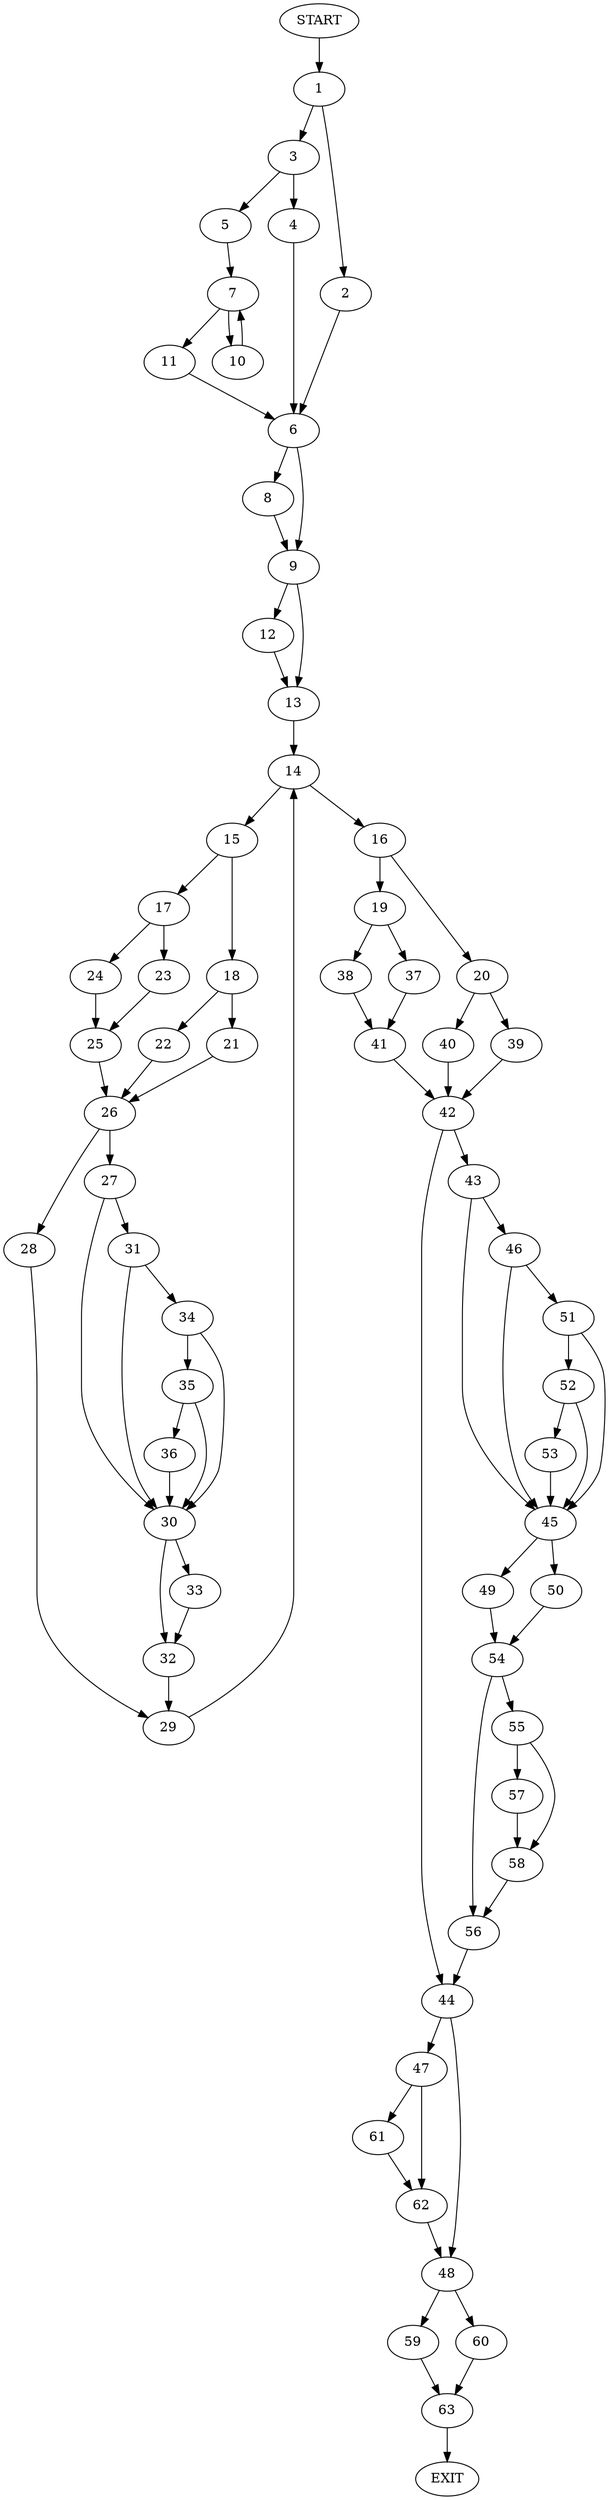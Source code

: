 digraph {
0 [label="START"]
64 [label="EXIT"]
0 -> 1
1 -> 2
1 -> 3
3 -> 4
3 -> 5
2 -> 6
4 -> 6
5 -> 7
6 -> 8
6 -> 9
7 -> 10
7 -> 11
10 -> 7
11 -> 6
8 -> 9
9 -> 12
9 -> 13
13 -> 14
12 -> 13
14 -> 15
14 -> 16
15 -> 17
15 -> 18
16 -> 19
16 -> 20
18 -> 21
18 -> 22
17 -> 23
17 -> 24
23 -> 25
24 -> 25
25 -> 26
26 -> 27
26 -> 28
22 -> 26
21 -> 26
28 -> 29
27 -> 30
27 -> 31
29 -> 14
30 -> 32
30 -> 33
31 -> 34
31 -> 30
34 -> 30
34 -> 35
35 -> 30
35 -> 36
36 -> 30
32 -> 29
33 -> 32
19 -> 37
19 -> 38
20 -> 39
20 -> 40
38 -> 41
37 -> 41
41 -> 42
42 -> 43
42 -> 44
40 -> 42
39 -> 42
43 -> 45
43 -> 46
44 -> 47
44 -> 48
45 -> 49
45 -> 50
46 -> 45
46 -> 51
51 -> 45
51 -> 52
52 -> 45
52 -> 53
53 -> 45
50 -> 54
49 -> 54
54 -> 55
54 -> 56
55 -> 57
55 -> 58
56 -> 44
57 -> 58
58 -> 56
48 -> 59
48 -> 60
47 -> 61
47 -> 62
61 -> 62
62 -> 48
60 -> 63
59 -> 63
63 -> 64
}
